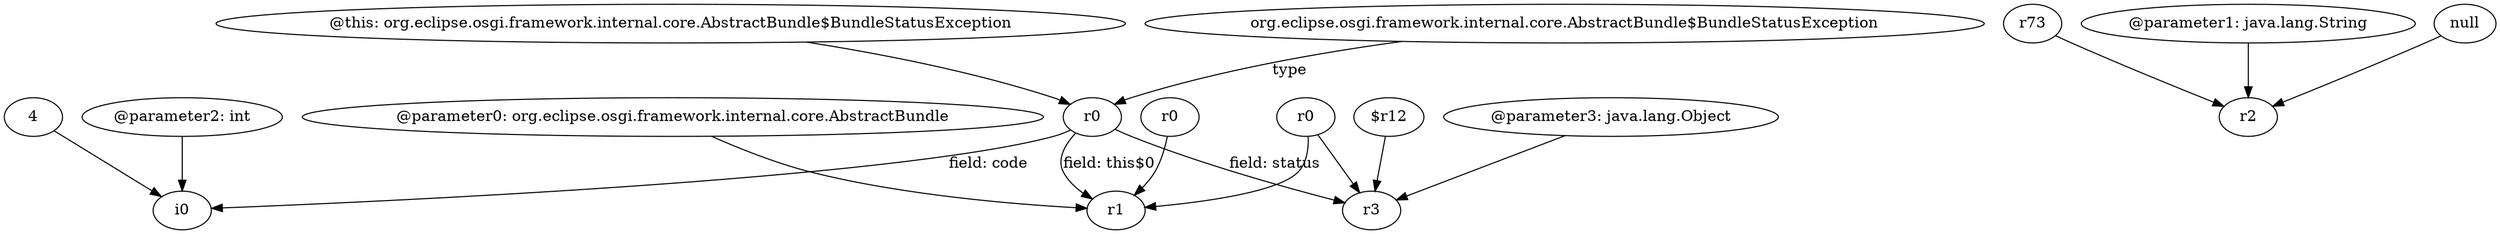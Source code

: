 digraph g {
0[label="4"]
1[label="i0"]
0->1[label=""]
2[label="@parameter2: int"]
2->1[label=""]
3[label="@this: org.eclipse.osgi.framework.internal.core.AbstractBundle$BundleStatusException"]
4[label="r0"]
3->4[label=""]
5[label="r1"]
4->5[label="field: this$0"]
6[label="r73"]
7[label="r2"]
6->7[label=""]
4->1[label="field: code"]
8[label="r0"]
8->5[label=""]
9[label="r0"]
9->5[label=""]
10[label="@parameter3: java.lang.Object"]
11[label="r3"]
10->11[label=""]
4->11[label="field: status"]
12[label="$r12"]
12->11[label=""]
13[label="@parameter1: java.lang.String"]
13->7[label=""]
14[label="org.eclipse.osgi.framework.internal.core.AbstractBundle$BundleStatusException"]
14->4[label="type"]
9->11[label=""]
15[label="@parameter0: org.eclipse.osgi.framework.internal.core.AbstractBundle"]
15->5[label=""]
16[label="null"]
16->7[label=""]
}